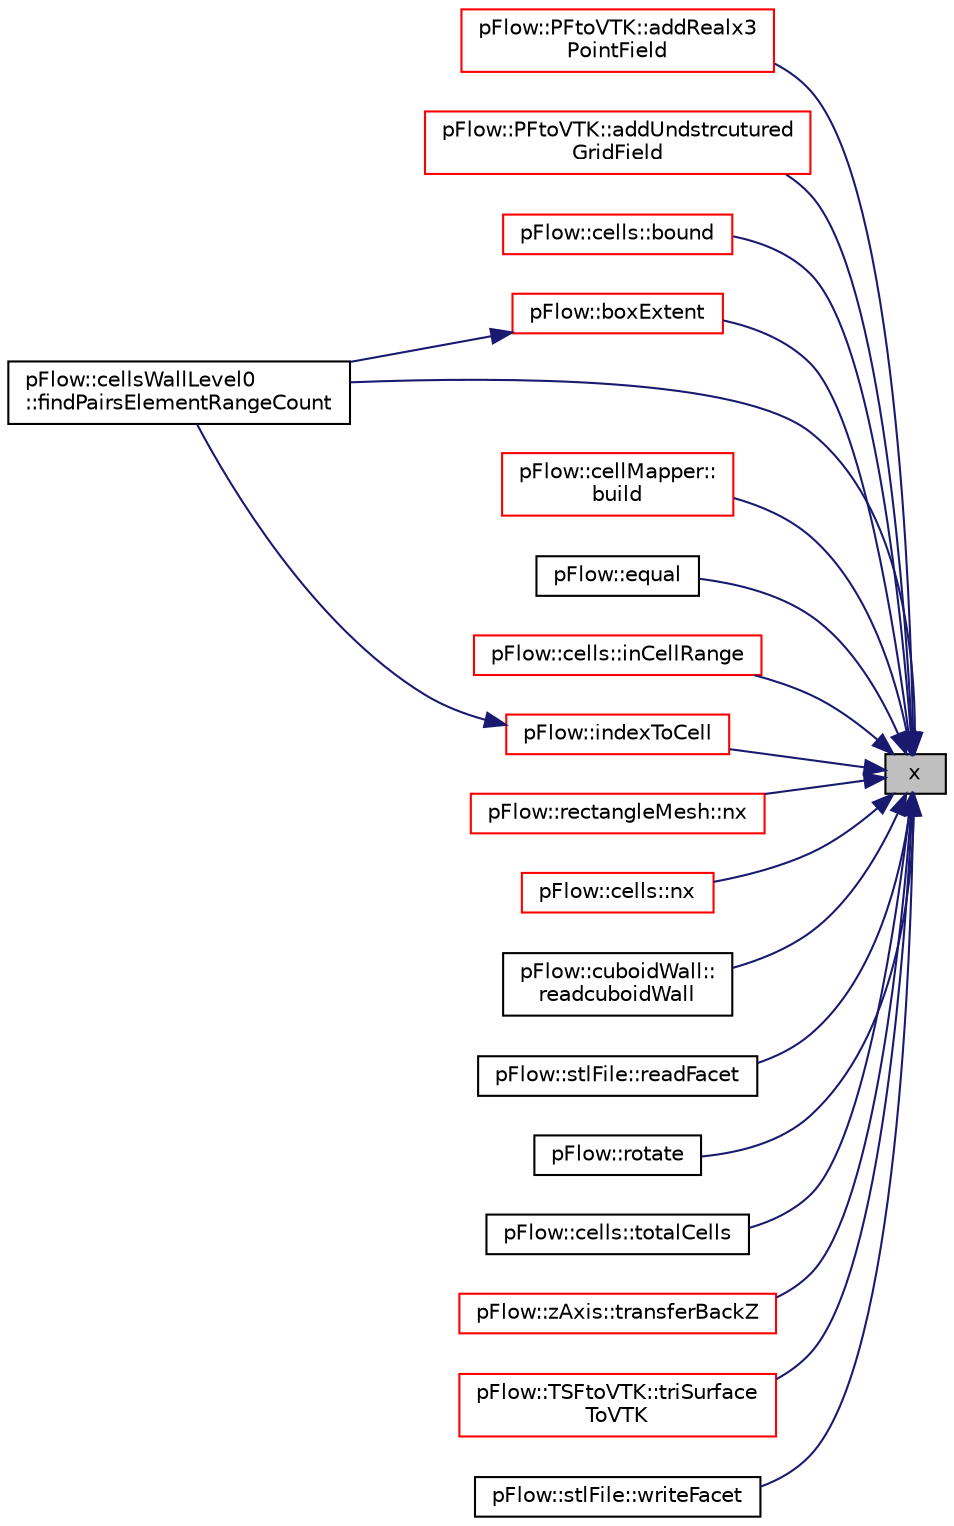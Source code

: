 digraph "x"
{
 // LATEX_PDF_SIZE
  edge [fontname="Helvetica",fontsize="10",labelfontname="Helvetica",labelfontsize="10"];
  node [fontname="Helvetica",fontsize="10",shape=record];
  rankdir="RL";
  Node1 [label="x",height=0.2,width=0.4,color="black", fillcolor="grey75", style="filled", fontcolor="black",tooltip="access component"];
  Node1 -> Node2 [dir="back",color="midnightblue",fontsize="10",style="solid",fontname="Helvetica"];
  Node2 [label="pFlow::PFtoVTK::addRealx3\lPointField",height=0.2,width=0.4,color="red", fillcolor="white", style="filled",URL="$namespacepFlow_1_1PFtoVTK.html#ab85800d6fac87a42282f6d461109bb2c",tooltip=" "];
  Node1 -> Node12 [dir="back",color="midnightblue",fontsize="10",style="solid",fontname="Helvetica"];
  Node12 [label="pFlow::PFtoVTK::addUndstrcutured\lGridField",height=0.2,width=0.4,color="red", fillcolor="white", style="filled",URL="$namespacepFlow_1_1PFtoVTK.html#adcea9c10759746cd50d079d1f189031a",tooltip=" "];
  Node1 -> Node13 [dir="back",color="midnightblue",fontsize="10",style="solid",fontname="Helvetica"];
  Node13 [label="pFlow::cells::bound",height=0.2,width=0.4,color="red", fillcolor="white", style="filled",URL="$classpFlow_1_1cells.html#a361ca6667f86241ebd9c9d23f779a575",tooltip=" "];
  Node1 -> Node17 [dir="back",color="midnightblue",fontsize="10",style="solid",fontname="Helvetica"];
  Node17 [label="pFlow::boxExtent",height=0.2,width=0.4,color="red", fillcolor="white", style="filled",URL="$namespacepFlow.html#af89e6417fc20ba48fec7c2ea002f2983",tooltip=" "];
  Node17 -> Node18 [dir="back",color="midnightblue",fontsize="10",style="solid",fontname="Helvetica"];
  Node18 [label="pFlow::cellsWallLevel0\l::findPairsElementRangeCount",height=0.2,width=0.4,color="black", fillcolor="white", style="filled",URL="$classpFlow_1_1cellsWallLevel0.html#a497e88d0ec1ac01d06cb8e10103bf643",tooltip=" "];
  Node1 -> Node20 [dir="back",color="midnightblue",fontsize="10",style="solid",fontname="Helvetica"];
  Node20 [label="pFlow::cellMapper::\lbuild",height=0.2,width=0.4,color="red", fillcolor="white", style="filled",URL="$classpFlow_1_1cellMapper.html#a60249e57d6821a0ab67b8a263c4ef87a",tooltip=" "];
  Node1 -> Node23 [dir="back",color="midnightblue",fontsize="10",style="solid",fontname="Helvetica"];
  Node23 [label="pFlow::equal",height=0.2,width=0.4,color="black", fillcolor="white", style="filled",URL="$namespacepFlow.html#af8584577062150451cd8fec428172f7c",tooltip=" "];
  Node1 -> Node18 [dir="back",color="midnightblue",fontsize="10",style="solid",fontname="Helvetica"];
  Node1 -> Node24 [dir="back",color="midnightblue",fontsize="10",style="solid",fontname="Helvetica"];
  Node24 [label="pFlow::cells::inCellRange",height=0.2,width=0.4,color="red", fillcolor="white", style="filled",URL="$classpFlow_1_1cells.html#aab48a267b05b25868944d25f7f8c64e0",tooltip=" "];
  Node1 -> Node27 [dir="back",color="midnightblue",fontsize="10",style="solid",fontname="Helvetica"];
  Node27 [label="pFlow::indexToCell",height=0.2,width=0.4,color="red", fillcolor="white", style="filled",URL="$namespacepFlow.html#aede61a7f9c2792269f212fe8d5582173",tooltip=" "];
  Node27 -> Node18 [dir="back",color="midnightblue",fontsize="10",style="solid",fontname="Helvetica"];
  Node1 -> Node28 [dir="back",color="midnightblue",fontsize="10",style="solid",fontname="Helvetica"];
  Node28 [label="pFlow::rectangleMesh::nx",height=0.2,width=0.4,color="red", fillcolor="white", style="filled",URL="$classpFlow_1_1rectangleMesh.html#ae3ba6f0562a7ea0427b954a33ffc3e04",tooltip=" "];
  Node1 -> Node33 [dir="back",color="midnightblue",fontsize="10",style="solid",fontname="Helvetica"];
  Node33 [label="pFlow::cells::nx",height=0.2,width=0.4,color="red", fillcolor="white", style="filled",URL="$classpFlow_1_1cells.html#ae6d876b3633a03450560885098a7299b",tooltip=" "];
  Node1 -> Node36 [dir="back",color="midnightblue",fontsize="10",style="solid",fontname="Helvetica"];
  Node36 [label="pFlow::cuboidWall::\lreadcuboidWall",height=0.2,width=0.4,color="black", fillcolor="white", style="filled",URL="$classpFlow_1_1cuboidWall.html#a55e30af1f42fec1e6e19ff11aae7821b",tooltip=" "];
  Node1 -> Node37 [dir="back",color="midnightblue",fontsize="10",style="solid",fontname="Helvetica"];
  Node37 [label="pFlow::stlFile::readFacet",height=0.2,width=0.4,color="black", fillcolor="white", style="filled",URL="$classpFlow_1_1stlFile.html#a0140ff33b58a2b090c52b1bea5991718",tooltip=" "];
  Node1 -> Node38 [dir="back",color="midnightblue",fontsize="10",style="solid",fontname="Helvetica"];
  Node38 [label="pFlow::rotate",height=0.2,width=0.4,color="black", fillcolor="white", style="filled",URL="$namespacepFlow.html#a034c724ff7abc5e882752e6d04db34cf",tooltip=" "];
  Node1 -> Node39 [dir="back",color="midnightblue",fontsize="10",style="solid",fontname="Helvetica"];
  Node39 [label="pFlow::cells::totalCells",height=0.2,width=0.4,color="black", fillcolor="white", style="filled",URL="$classpFlow_1_1cells.html#a30407b0f1d3278ff34800ef45997cb84",tooltip=" "];
  Node1 -> Node40 [dir="back",color="midnightblue",fontsize="10",style="solid",fontname="Helvetica"];
  Node40 [label="pFlow::zAxis::transferBackZ",height=0.2,width=0.4,color="red", fillcolor="white", style="filled",URL="$classpFlow_1_1zAxis.html#a53e41fa0fcfee8c3b92c230a76fdd498",tooltip=" "];
  Node1 -> Node46 [dir="back",color="midnightblue",fontsize="10",style="solid",fontname="Helvetica"];
  Node46 [label="pFlow::TSFtoVTK::triSurface\lToVTK",height=0.2,width=0.4,color="red", fillcolor="white", style="filled",URL="$namespacepFlow_1_1TSFtoVTK.html#ab7675057b3c9b4ecd2b146c55fb6c5db",tooltip=" "];
  Node1 -> Node47 [dir="back",color="midnightblue",fontsize="10",style="solid",fontname="Helvetica"];
  Node47 [label="pFlow::stlFile::writeFacet",height=0.2,width=0.4,color="black", fillcolor="white", style="filled",URL="$classpFlow_1_1stlFile.html#a31d2dfd4d5c60b132fbd118af72afceb",tooltip=" "];
}
